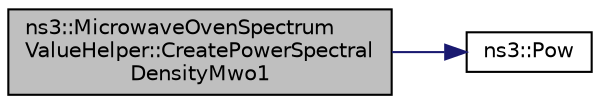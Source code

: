 digraph "ns3::MicrowaveOvenSpectrumValueHelper::CreatePowerSpectralDensityMwo1"
{
 // LATEX_PDF_SIZE
  edge [fontname="Helvetica",fontsize="10",labelfontname="Helvetica",labelfontsize="10"];
  node [fontname="Helvetica",fontsize="10",shape=record];
  rankdir="LR";
  Node1 [label="ns3::MicrowaveOvenSpectrum\lValueHelper::CreatePowerSpectral\lDensityMwo1",height=0.2,width=0.4,color="black", fillcolor="grey75", style="filled", fontcolor="black",tooltip=" "];
  Node1 -> Node2 [color="midnightblue",fontsize="10",style="solid",fontname="Helvetica"];
  Node2 [label="ns3::Pow",height=0.2,width=0.4,color="black", fillcolor="white", style="filled",URL="$namespacens3.html#a3133a629dbd335c8151508cc8b1046f5",tooltip=" "];
}
